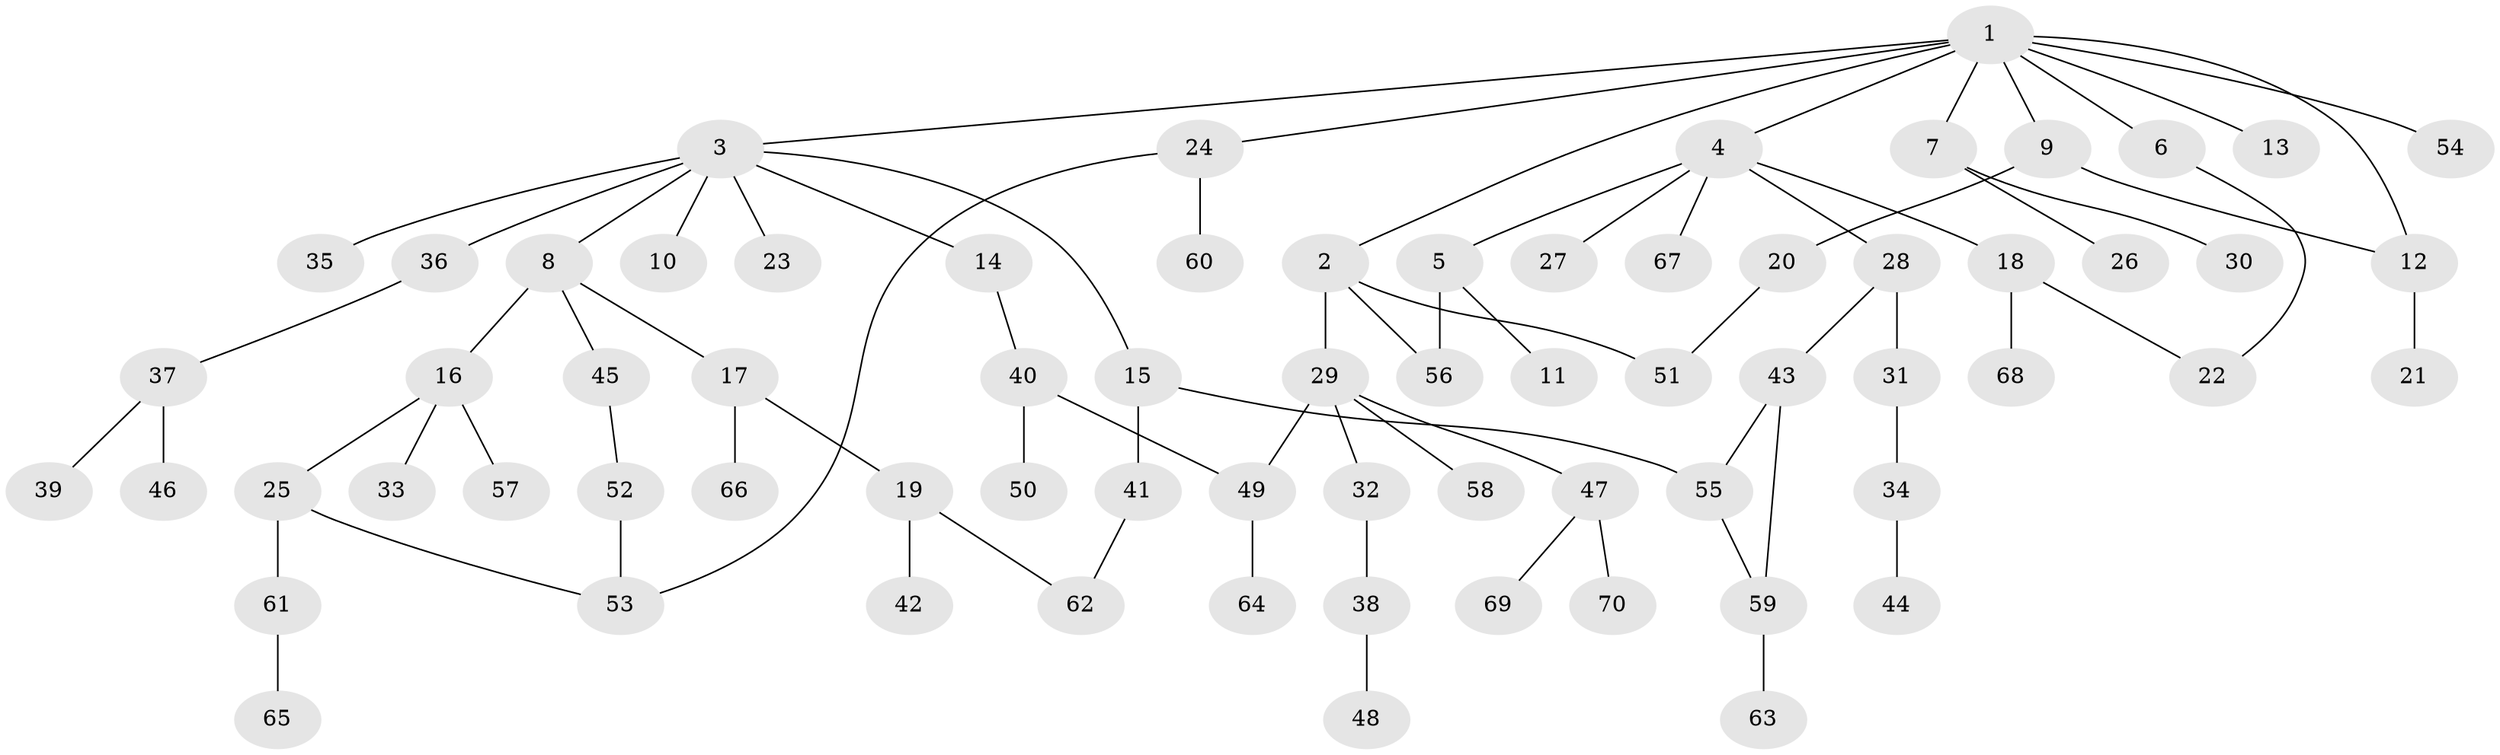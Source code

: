 // Generated by graph-tools (version 1.1) at 2025/25/03/09/25 03:25:32]
// undirected, 70 vertices, 79 edges
graph export_dot {
graph [start="1"]
  node [color=gray90,style=filled];
  1;
  2;
  3;
  4;
  5;
  6;
  7;
  8;
  9;
  10;
  11;
  12;
  13;
  14;
  15;
  16;
  17;
  18;
  19;
  20;
  21;
  22;
  23;
  24;
  25;
  26;
  27;
  28;
  29;
  30;
  31;
  32;
  33;
  34;
  35;
  36;
  37;
  38;
  39;
  40;
  41;
  42;
  43;
  44;
  45;
  46;
  47;
  48;
  49;
  50;
  51;
  52;
  53;
  54;
  55;
  56;
  57;
  58;
  59;
  60;
  61;
  62;
  63;
  64;
  65;
  66;
  67;
  68;
  69;
  70;
  1 -- 2;
  1 -- 3;
  1 -- 4;
  1 -- 6;
  1 -- 7;
  1 -- 9;
  1 -- 12;
  1 -- 13;
  1 -- 24;
  1 -- 54;
  2 -- 29;
  2 -- 51;
  2 -- 56;
  3 -- 8;
  3 -- 10;
  3 -- 14;
  3 -- 15;
  3 -- 23;
  3 -- 35;
  3 -- 36;
  4 -- 5;
  4 -- 18;
  4 -- 27;
  4 -- 28;
  4 -- 67;
  5 -- 11;
  5 -- 56;
  6 -- 22;
  7 -- 26;
  7 -- 30;
  8 -- 16;
  8 -- 17;
  8 -- 45;
  9 -- 20;
  9 -- 12;
  12 -- 21;
  14 -- 40;
  15 -- 41;
  15 -- 55;
  16 -- 25;
  16 -- 33;
  16 -- 57;
  17 -- 19;
  17 -- 66;
  18 -- 22;
  18 -- 68;
  19 -- 42;
  19 -- 62;
  20 -- 51;
  24 -- 53;
  24 -- 60;
  25 -- 61;
  25 -- 53;
  28 -- 31;
  28 -- 43;
  29 -- 32;
  29 -- 47;
  29 -- 49;
  29 -- 58;
  31 -- 34;
  32 -- 38;
  34 -- 44;
  36 -- 37;
  37 -- 39;
  37 -- 46;
  38 -- 48;
  40 -- 50;
  40 -- 49;
  41 -- 62;
  43 -- 55;
  43 -- 59;
  45 -- 52;
  47 -- 69;
  47 -- 70;
  49 -- 64;
  52 -- 53;
  55 -- 59;
  59 -- 63;
  61 -- 65;
}
